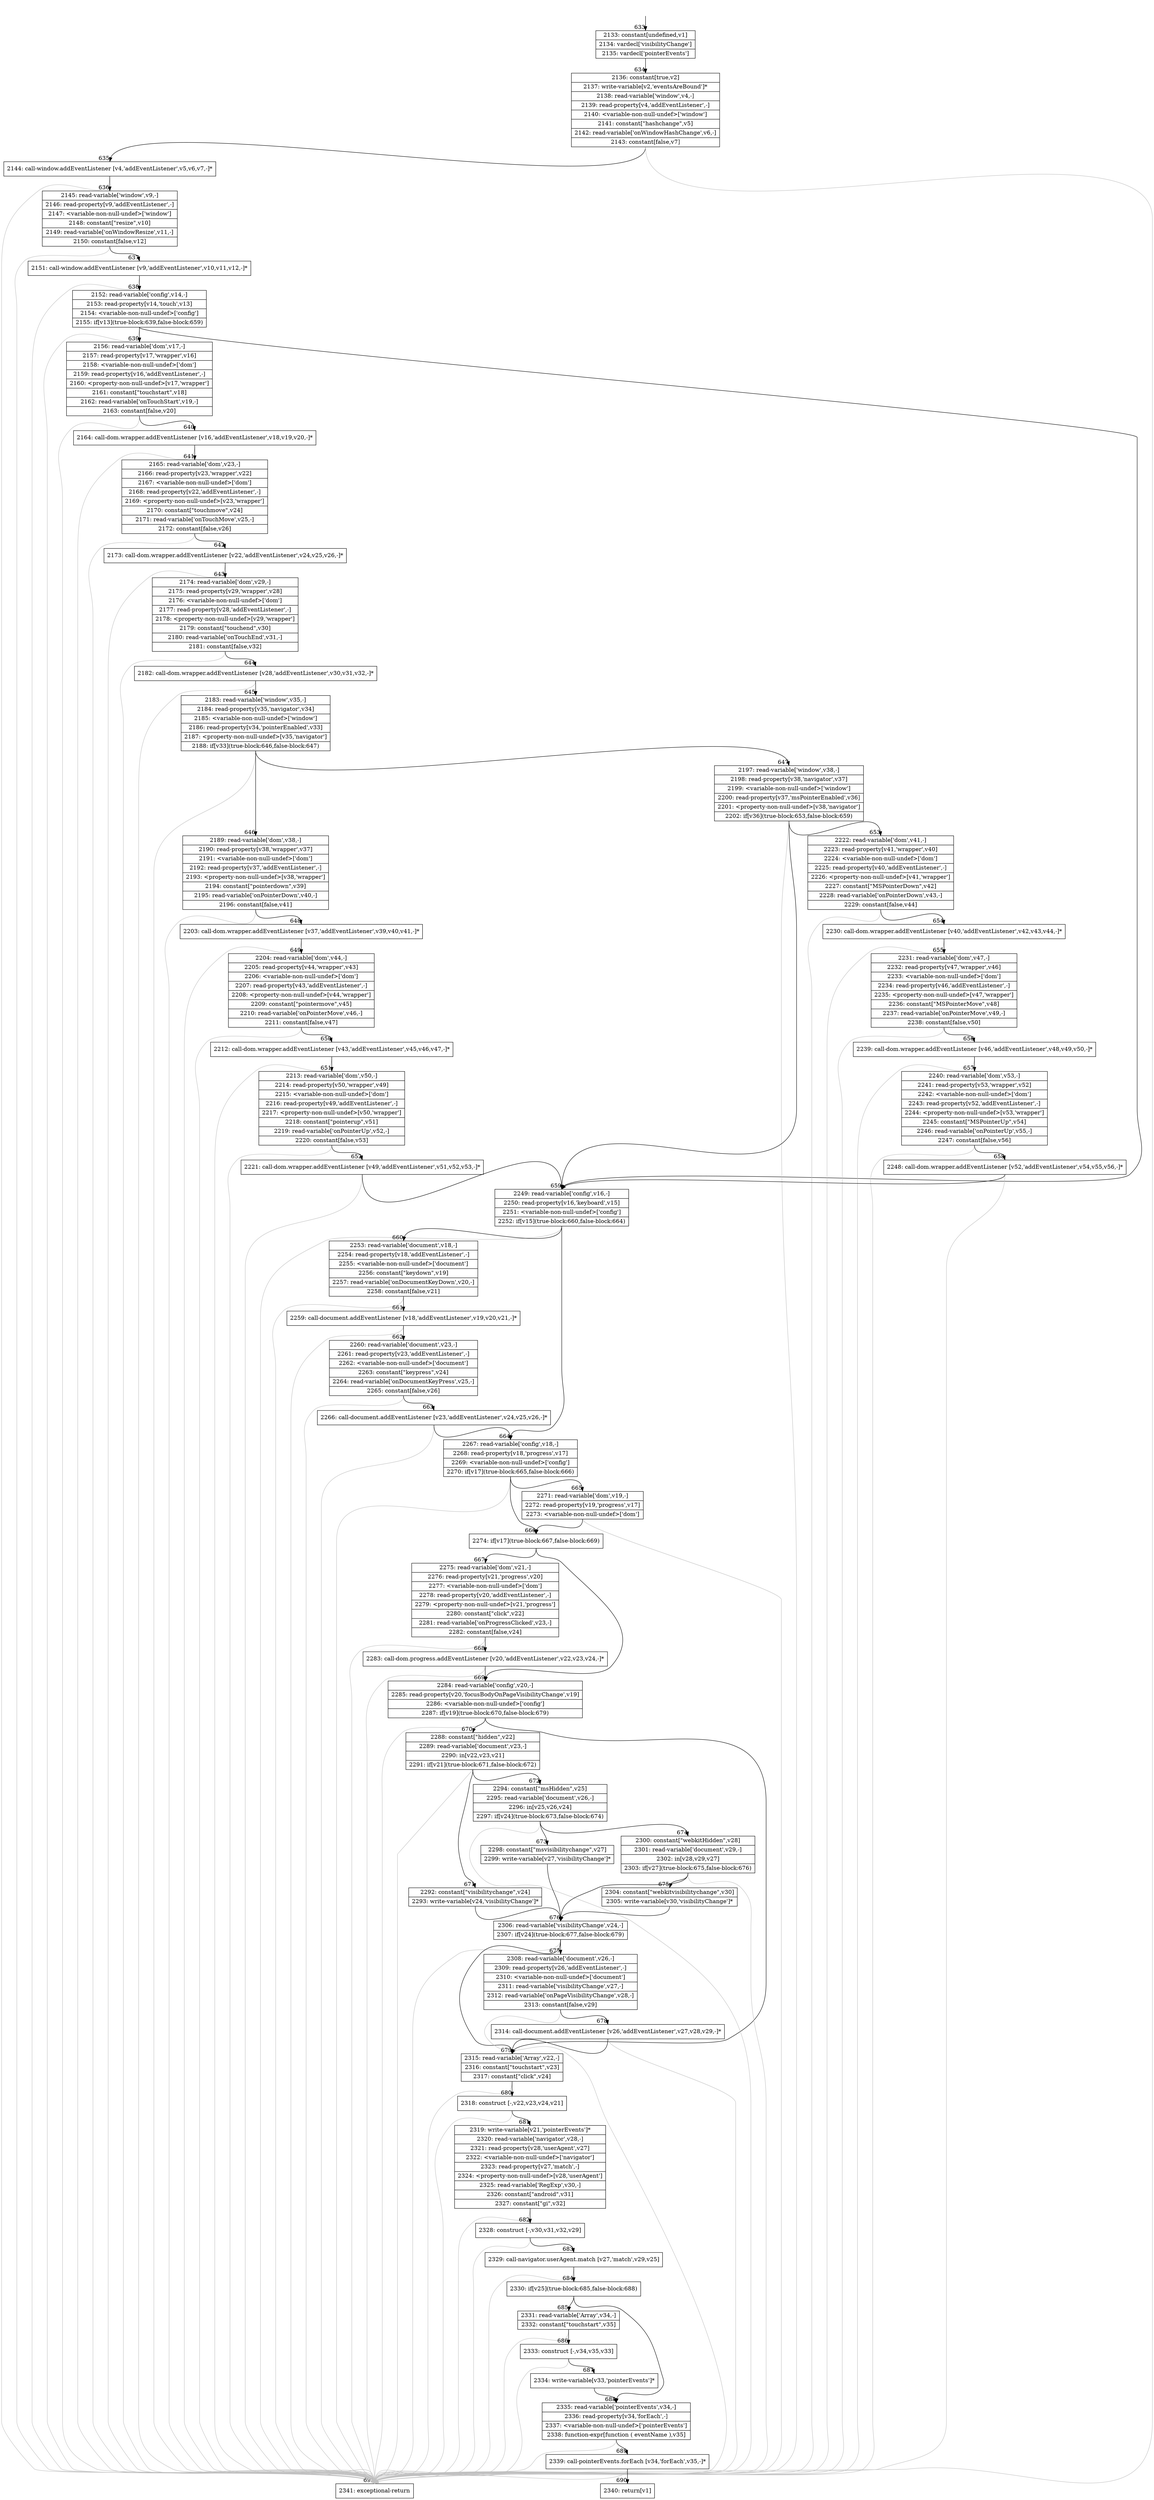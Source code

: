 digraph {
rankdir="TD"
BB_entry30[shape=none,label=""];
BB_entry30 -> BB633 [tailport=s, headport=n, headlabel="    633"]
BB633 [shape=record label="{2133: constant[undefined,v1]|2134: vardecl['visibilityChange']|2135: vardecl['pointerEvents']}" ] 
BB633 -> BB634 [tailport=s, headport=n, headlabel="      634"]
BB634 [shape=record label="{2136: constant[true,v2]|2137: write-variable[v2,'eventsAreBound']*|2138: read-variable['window',v4,-]|2139: read-property[v4,'addEventListener',-]|2140: \<variable-non-null-undef\>['window']|2141: constant[\"hashchange\",v5]|2142: read-variable['onWindowHashChange',v6,-]|2143: constant[false,v7]}" ] 
BB634 -> BB635 [tailport=s, headport=n, headlabel="      635"]
BB634 -> BB691 [tailport=s, headport=n, color=gray, headlabel="      691"]
BB635 [shape=record label="{2144: call-window.addEventListener [v4,'addEventListener',v5,v6,v7,-]*}" ] 
BB635 -> BB636 [tailport=s, headport=n, headlabel="      636"]
BB635 -> BB691 [tailport=s, headport=n, color=gray]
BB636 [shape=record label="{2145: read-variable['window',v9,-]|2146: read-property[v9,'addEventListener',-]|2147: \<variable-non-null-undef\>['window']|2148: constant[\"resize\",v10]|2149: read-variable['onWindowResize',v11,-]|2150: constant[false,v12]}" ] 
BB636 -> BB637 [tailport=s, headport=n, headlabel="      637"]
BB636 -> BB691 [tailport=s, headport=n, color=gray]
BB637 [shape=record label="{2151: call-window.addEventListener [v9,'addEventListener',v10,v11,v12,-]*}" ] 
BB637 -> BB638 [tailport=s, headport=n, headlabel="      638"]
BB637 -> BB691 [tailport=s, headport=n, color=gray]
BB638 [shape=record label="{2152: read-variable['config',v14,-]|2153: read-property[v14,'touch',v13]|2154: \<variable-non-null-undef\>['config']|2155: if[v13](true-block:639,false-block:659)}" ] 
BB638 -> BB639 [tailport=s, headport=n, headlabel="      639"]
BB638 -> BB659 [tailport=s, headport=n, headlabel="      659"]
BB638 -> BB691 [tailport=s, headport=n, color=gray]
BB639 [shape=record label="{2156: read-variable['dom',v17,-]|2157: read-property[v17,'wrapper',v16]|2158: \<variable-non-null-undef\>['dom']|2159: read-property[v16,'addEventListener',-]|2160: \<property-non-null-undef\>[v17,'wrapper']|2161: constant[\"touchstart\",v18]|2162: read-variable['onTouchStart',v19,-]|2163: constant[false,v20]}" ] 
BB639 -> BB640 [tailport=s, headport=n, headlabel="      640"]
BB639 -> BB691 [tailport=s, headport=n, color=gray]
BB640 [shape=record label="{2164: call-dom.wrapper.addEventListener [v16,'addEventListener',v18,v19,v20,-]*}" ] 
BB640 -> BB641 [tailport=s, headport=n, headlabel="      641"]
BB640 -> BB691 [tailport=s, headport=n, color=gray]
BB641 [shape=record label="{2165: read-variable['dom',v23,-]|2166: read-property[v23,'wrapper',v22]|2167: \<variable-non-null-undef\>['dom']|2168: read-property[v22,'addEventListener',-]|2169: \<property-non-null-undef\>[v23,'wrapper']|2170: constant[\"touchmove\",v24]|2171: read-variable['onTouchMove',v25,-]|2172: constant[false,v26]}" ] 
BB641 -> BB642 [tailport=s, headport=n, headlabel="      642"]
BB641 -> BB691 [tailport=s, headport=n, color=gray]
BB642 [shape=record label="{2173: call-dom.wrapper.addEventListener [v22,'addEventListener',v24,v25,v26,-]*}" ] 
BB642 -> BB643 [tailport=s, headport=n, headlabel="      643"]
BB642 -> BB691 [tailport=s, headport=n, color=gray]
BB643 [shape=record label="{2174: read-variable['dom',v29,-]|2175: read-property[v29,'wrapper',v28]|2176: \<variable-non-null-undef\>['dom']|2177: read-property[v28,'addEventListener',-]|2178: \<property-non-null-undef\>[v29,'wrapper']|2179: constant[\"touchend\",v30]|2180: read-variable['onTouchEnd',v31,-]|2181: constant[false,v32]}" ] 
BB643 -> BB644 [tailport=s, headport=n, headlabel="      644"]
BB643 -> BB691 [tailport=s, headport=n, color=gray]
BB644 [shape=record label="{2182: call-dom.wrapper.addEventListener [v28,'addEventListener',v30,v31,v32,-]*}" ] 
BB644 -> BB645 [tailport=s, headport=n, headlabel="      645"]
BB644 -> BB691 [tailport=s, headport=n, color=gray]
BB645 [shape=record label="{2183: read-variable['window',v35,-]|2184: read-property[v35,'navigator',v34]|2185: \<variable-non-null-undef\>['window']|2186: read-property[v34,'pointerEnabled',v33]|2187: \<property-non-null-undef\>[v35,'navigator']|2188: if[v33](true-block:646,false-block:647)}" ] 
BB645 -> BB646 [tailport=s, headport=n, headlabel="      646"]
BB645 -> BB647 [tailport=s, headport=n, headlabel="      647"]
BB645 -> BB691 [tailport=s, headport=n, color=gray]
BB646 [shape=record label="{2189: read-variable['dom',v38,-]|2190: read-property[v38,'wrapper',v37]|2191: \<variable-non-null-undef\>['dom']|2192: read-property[v37,'addEventListener',-]|2193: \<property-non-null-undef\>[v38,'wrapper']|2194: constant[\"pointerdown\",v39]|2195: read-variable['onPointerDown',v40,-]|2196: constant[false,v41]}" ] 
BB646 -> BB648 [tailport=s, headport=n, headlabel="      648"]
BB646 -> BB691 [tailport=s, headport=n, color=gray]
BB647 [shape=record label="{2197: read-variable['window',v38,-]|2198: read-property[v38,'navigator',v37]|2199: \<variable-non-null-undef\>['window']|2200: read-property[v37,'msPointerEnabled',v36]|2201: \<property-non-null-undef\>[v38,'navigator']|2202: if[v36](true-block:653,false-block:659)}" ] 
BB647 -> BB653 [tailport=s, headport=n, headlabel="      653"]
BB647 -> BB659 [tailport=s, headport=n]
BB647 -> BB691 [tailport=s, headport=n, color=gray]
BB648 [shape=record label="{2203: call-dom.wrapper.addEventListener [v37,'addEventListener',v39,v40,v41,-]*}" ] 
BB648 -> BB649 [tailport=s, headport=n, headlabel="      649"]
BB648 -> BB691 [tailport=s, headport=n, color=gray]
BB649 [shape=record label="{2204: read-variable['dom',v44,-]|2205: read-property[v44,'wrapper',v43]|2206: \<variable-non-null-undef\>['dom']|2207: read-property[v43,'addEventListener',-]|2208: \<property-non-null-undef\>[v44,'wrapper']|2209: constant[\"pointermove\",v45]|2210: read-variable['onPointerMove',v46,-]|2211: constant[false,v47]}" ] 
BB649 -> BB650 [tailport=s, headport=n, headlabel="      650"]
BB649 -> BB691 [tailport=s, headport=n, color=gray]
BB650 [shape=record label="{2212: call-dom.wrapper.addEventListener [v43,'addEventListener',v45,v46,v47,-]*}" ] 
BB650 -> BB651 [tailport=s, headport=n, headlabel="      651"]
BB650 -> BB691 [tailport=s, headport=n, color=gray]
BB651 [shape=record label="{2213: read-variable['dom',v50,-]|2214: read-property[v50,'wrapper',v49]|2215: \<variable-non-null-undef\>['dom']|2216: read-property[v49,'addEventListener',-]|2217: \<property-non-null-undef\>[v50,'wrapper']|2218: constant[\"pointerup\",v51]|2219: read-variable['onPointerUp',v52,-]|2220: constant[false,v53]}" ] 
BB651 -> BB652 [tailport=s, headport=n, headlabel="      652"]
BB651 -> BB691 [tailport=s, headport=n, color=gray]
BB652 [shape=record label="{2221: call-dom.wrapper.addEventListener [v49,'addEventListener',v51,v52,v53,-]*}" ] 
BB652 -> BB659 [tailport=s, headport=n]
BB652 -> BB691 [tailport=s, headport=n, color=gray]
BB653 [shape=record label="{2222: read-variable['dom',v41,-]|2223: read-property[v41,'wrapper',v40]|2224: \<variable-non-null-undef\>['dom']|2225: read-property[v40,'addEventListener',-]|2226: \<property-non-null-undef\>[v41,'wrapper']|2227: constant[\"MSPointerDown\",v42]|2228: read-variable['onPointerDown',v43,-]|2229: constant[false,v44]}" ] 
BB653 -> BB654 [tailport=s, headport=n, headlabel="      654"]
BB653 -> BB691 [tailport=s, headport=n, color=gray]
BB654 [shape=record label="{2230: call-dom.wrapper.addEventListener [v40,'addEventListener',v42,v43,v44,-]*}" ] 
BB654 -> BB655 [tailport=s, headport=n, headlabel="      655"]
BB654 -> BB691 [tailport=s, headport=n, color=gray]
BB655 [shape=record label="{2231: read-variable['dom',v47,-]|2232: read-property[v47,'wrapper',v46]|2233: \<variable-non-null-undef\>['dom']|2234: read-property[v46,'addEventListener',-]|2235: \<property-non-null-undef\>[v47,'wrapper']|2236: constant[\"MSPointerMove\",v48]|2237: read-variable['onPointerMove',v49,-]|2238: constant[false,v50]}" ] 
BB655 -> BB656 [tailport=s, headport=n, headlabel="      656"]
BB655 -> BB691 [tailport=s, headport=n, color=gray]
BB656 [shape=record label="{2239: call-dom.wrapper.addEventListener [v46,'addEventListener',v48,v49,v50,-]*}" ] 
BB656 -> BB657 [tailport=s, headport=n, headlabel="      657"]
BB656 -> BB691 [tailport=s, headport=n, color=gray]
BB657 [shape=record label="{2240: read-variable['dom',v53,-]|2241: read-property[v53,'wrapper',v52]|2242: \<variable-non-null-undef\>['dom']|2243: read-property[v52,'addEventListener',-]|2244: \<property-non-null-undef\>[v53,'wrapper']|2245: constant[\"MSPointerUp\",v54]|2246: read-variable['onPointerUp',v55,-]|2247: constant[false,v56]}" ] 
BB657 -> BB658 [tailport=s, headport=n, headlabel="      658"]
BB657 -> BB691 [tailport=s, headport=n, color=gray]
BB658 [shape=record label="{2248: call-dom.wrapper.addEventListener [v52,'addEventListener',v54,v55,v56,-]*}" ] 
BB658 -> BB659 [tailport=s, headport=n]
BB658 -> BB691 [tailport=s, headport=n, color=gray]
BB659 [shape=record label="{2249: read-variable['config',v16,-]|2250: read-property[v16,'keyboard',v15]|2251: \<variable-non-null-undef\>['config']|2252: if[v15](true-block:660,false-block:664)}" ] 
BB659 -> BB660 [tailport=s, headport=n, headlabel="      660"]
BB659 -> BB664 [tailport=s, headport=n, headlabel="      664"]
BB659 -> BB691 [tailport=s, headport=n, color=gray]
BB660 [shape=record label="{2253: read-variable['document',v18,-]|2254: read-property[v18,'addEventListener',-]|2255: \<variable-non-null-undef\>['document']|2256: constant[\"keydown\",v19]|2257: read-variable['onDocumentKeyDown',v20,-]|2258: constant[false,v21]}" ] 
BB660 -> BB661 [tailport=s, headport=n, headlabel="      661"]
BB660 -> BB691 [tailport=s, headport=n, color=gray]
BB661 [shape=record label="{2259: call-document.addEventListener [v18,'addEventListener',v19,v20,v21,-]*}" ] 
BB661 -> BB662 [tailport=s, headport=n, headlabel="      662"]
BB661 -> BB691 [tailport=s, headport=n, color=gray]
BB662 [shape=record label="{2260: read-variable['document',v23,-]|2261: read-property[v23,'addEventListener',-]|2262: \<variable-non-null-undef\>['document']|2263: constant[\"keypress\",v24]|2264: read-variable['onDocumentKeyPress',v25,-]|2265: constant[false,v26]}" ] 
BB662 -> BB663 [tailport=s, headport=n, headlabel="      663"]
BB662 -> BB691 [tailport=s, headport=n, color=gray]
BB663 [shape=record label="{2266: call-document.addEventListener [v23,'addEventListener',v24,v25,v26,-]*}" ] 
BB663 -> BB664 [tailport=s, headport=n]
BB663 -> BB691 [tailport=s, headport=n, color=gray]
BB664 [shape=record label="{2267: read-variable['config',v18,-]|2268: read-property[v18,'progress',v17]|2269: \<variable-non-null-undef\>['config']|2270: if[v17](true-block:665,false-block:666)}" ] 
BB664 -> BB666 [tailport=s, headport=n, headlabel="      666"]
BB664 -> BB665 [tailport=s, headport=n, headlabel="      665"]
BB664 -> BB691 [tailport=s, headport=n, color=gray]
BB665 [shape=record label="{2271: read-variable['dom',v19,-]|2272: read-property[v19,'progress',v17]|2273: \<variable-non-null-undef\>['dom']}" ] 
BB665 -> BB666 [tailport=s, headport=n]
BB665 -> BB691 [tailport=s, headport=n, color=gray]
BB666 [shape=record label="{2274: if[v17](true-block:667,false-block:669)}" ] 
BB666 -> BB667 [tailport=s, headport=n, headlabel="      667"]
BB666 -> BB669 [tailport=s, headport=n, headlabel="      669"]
BB667 [shape=record label="{2275: read-variable['dom',v21,-]|2276: read-property[v21,'progress',v20]|2277: \<variable-non-null-undef\>['dom']|2278: read-property[v20,'addEventListener',-]|2279: \<property-non-null-undef\>[v21,'progress']|2280: constant[\"click\",v22]|2281: read-variable['onProgressClicked',v23,-]|2282: constant[false,v24]}" ] 
BB667 -> BB668 [tailport=s, headport=n, headlabel="      668"]
BB667 -> BB691 [tailport=s, headport=n, color=gray]
BB668 [shape=record label="{2283: call-dom.progress.addEventListener [v20,'addEventListener',v22,v23,v24,-]*}" ] 
BB668 -> BB669 [tailport=s, headport=n]
BB668 -> BB691 [tailport=s, headport=n, color=gray]
BB669 [shape=record label="{2284: read-variable['config',v20,-]|2285: read-property[v20,'focusBodyOnPageVisibilityChange',v19]|2286: \<variable-non-null-undef\>['config']|2287: if[v19](true-block:670,false-block:679)}" ] 
BB669 -> BB670 [tailport=s, headport=n, headlabel="      670"]
BB669 -> BB679 [tailport=s, headport=n, headlabel="      679"]
BB669 -> BB691 [tailport=s, headport=n, color=gray]
BB670 [shape=record label="{2288: constant[\"hidden\",v22]|2289: read-variable['document',v23,-]|2290: in[v22,v23,v21]|2291: if[v21](true-block:671,false-block:672)}" ] 
BB670 -> BB671 [tailport=s, headport=n, headlabel="      671"]
BB670 -> BB672 [tailport=s, headport=n, headlabel="      672"]
BB670 -> BB691 [tailport=s, headport=n, color=gray]
BB671 [shape=record label="{2292: constant[\"visibilitychange\",v24]|2293: write-variable[v24,'visibilityChange']*}" ] 
BB671 -> BB676 [tailport=s, headport=n, headlabel="      676"]
BB672 [shape=record label="{2294: constant[\"msHidden\",v25]|2295: read-variable['document',v26,-]|2296: in[v25,v26,v24]|2297: if[v24](true-block:673,false-block:674)}" ] 
BB672 -> BB673 [tailport=s, headport=n, headlabel="      673"]
BB672 -> BB674 [tailport=s, headport=n, headlabel="      674"]
BB672 -> BB691 [tailport=s, headport=n, color=gray]
BB673 [shape=record label="{2298: constant[\"msvisibilitychange\",v27]|2299: write-variable[v27,'visibilityChange']*}" ] 
BB673 -> BB676 [tailport=s, headport=n]
BB674 [shape=record label="{2300: constant[\"webkitHidden\",v28]|2301: read-variable['document',v29,-]|2302: in[v28,v29,v27]|2303: if[v27](true-block:675,false-block:676)}" ] 
BB674 -> BB675 [tailport=s, headport=n, headlabel="      675"]
BB674 -> BB676 [tailport=s, headport=n]
BB674 -> BB691 [tailport=s, headport=n, color=gray]
BB675 [shape=record label="{2304: constant[\"webkitvisibilitychange\",v30]|2305: write-variable[v30,'visibilityChange']*}" ] 
BB675 -> BB676 [tailport=s, headport=n]
BB676 [shape=record label="{2306: read-variable['visibilityChange',v24,-]|2307: if[v24](true-block:677,false-block:679)}" ] 
BB676 -> BB677 [tailport=s, headport=n, headlabel="      677"]
BB676 -> BB679 [tailport=s, headport=n]
BB676 -> BB691 [tailport=s, headport=n, color=gray]
BB677 [shape=record label="{2308: read-variable['document',v26,-]|2309: read-property[v26,'addEventListener',-]|2310: \<variable-non-null-undef\>['document']|2311: read-variable['visibilityChange',v27,-]|2312: read-variable['onPageVisibilityChange',v28,-]|2313: constant[false,v29]}" ] 
BB677 -> BB678 [tailport=s, headport=n, headlabel="      678"]
BB677 -> BB691 [tailport=s, headport=n, color=gray]
BB678 [shape=record label="{2314: call-document.addEventListener [v26,'addEventListener',v27,v28,v29,-]*}" ] 
BB678 -> BB679 [tailport=s, headport=n]
BB678 -> BB691 [tailport=s, headport=n, color=gray]
BB679 [shape=record label="{2315: read-variable['Array',v22,-]|2316: constant[\"touchstart\",v23]|2317: constant[\"click\",v24]}" ] 
BB679 -> BB680 [tailport=s, headport=n, headlabel="      680"]
BB679 -> BB691 [tailport=s, headport=n, color=gray]
BB680 [shape=record label="{2318: construct [-,v22,v23,v24,v21]}" ] 
BB680 -> BB681 [tailport=s, headport=n, headlabel="      681"]
BB680 -> BB691 [tailport=s, headport=n, color=gray]
BB681 [shape=record label="{2319: write-variable[v21,'pointerEvents']*|2320: read-variable['navigator',v28,-]|2321: read-property[v28,'userAgent',v27]|2322: \<variable-non-null-undef\>['navigator']|2323: read-property[v27,'match',-]|2324: \<property-non-null-undef\>[v28,'userAgent']|2325: read-variable['RegExp',v30,-]|2326: constant[\"android\",v31]|2327: constant[\"gi\",v32]}" ] 
BB681 -> BB682 [tailport=s, headport=n, headlabel="      682"]
BB681 -> BB691 [tailport=s, headport=n, color=gray]
BB682 [shape=record label="{2328: construct [-,v30,v31,v32,v29]}" ] 
BB682 -> BB683 [tailport=s, headport=n, headlabel="      683"]
BB682 -> BB691 [tailport=s, headport=n, color=gray]
BB683 [shape=record label="{2329: call-navigator.userAgent.match [v27,'match',v29,v25]}" ] 
BB683 -> BB684 [tailport=s, headport=n, headlabel="      684"]
BB683 -> BB691 [tailport=s, headport=n, color=gray]
BB684 [shape=record label="{2330: if[v25](true-block:685,false-block:688)}" ] 
BB684 -> BB685 [tailport=s, headport=n, headlabel="      685"]
BB684 -> BB688 [tailport=s, headport=n, headlabel="      688"]
BB685 [shape=record label="{2331: read-variable['Array',v34,-]|2332: constant[\"touchstart\",v35]}" ] 
BB685 -> BB686 [tailport=s, headport=n, headlabel="      686"]
BB685 -> BB691 [tailport=s, headport=n, color=gray]
BB686 [shape=record label="{2333: construct [-,v34,v35,v33]}" ] 
BB686 -> BB687 [tailport=s, headport=n, headlabel="      687"]
BB686 -> BB691 [tailport=s, headport=n, color=gray]
BB687 [shape=record label="{2334: write-variable[v33,'pointerEvents']*}" ] 
BB687 -> BB688 [tailport=s, headport=n]
BB688 [shape=record label="{2335: read-variable['pointerEvents',v34,-]|2336: read-property[v34,'forEach',-]|2337: \<variable-non-null-undef\>['pointerEvents']|2338: function-expr[function ( eventName ),v35]}" ] 
BB688 -> BB689 [tailport=s, headport=n, headlabel="      689"]
BB688 -> BB691 [tailport=s, headport=n, color=gray]
BB689 [shape=record label="{2339: call-pointerEvents.forEach [v34,'forEach',v35,-]*}" ] 
BB689 -> BB690 [tailport=s, headport=n, headlabel="      690"]
BB689 -> BB691 [tailport=s, headport=n, color=gray]
BB690 [shape=record label="{2340: return[v1]}" ] 
BB691 [shape=record label="{2341: exceptional-return}" ] 
//#$~ 986
}
